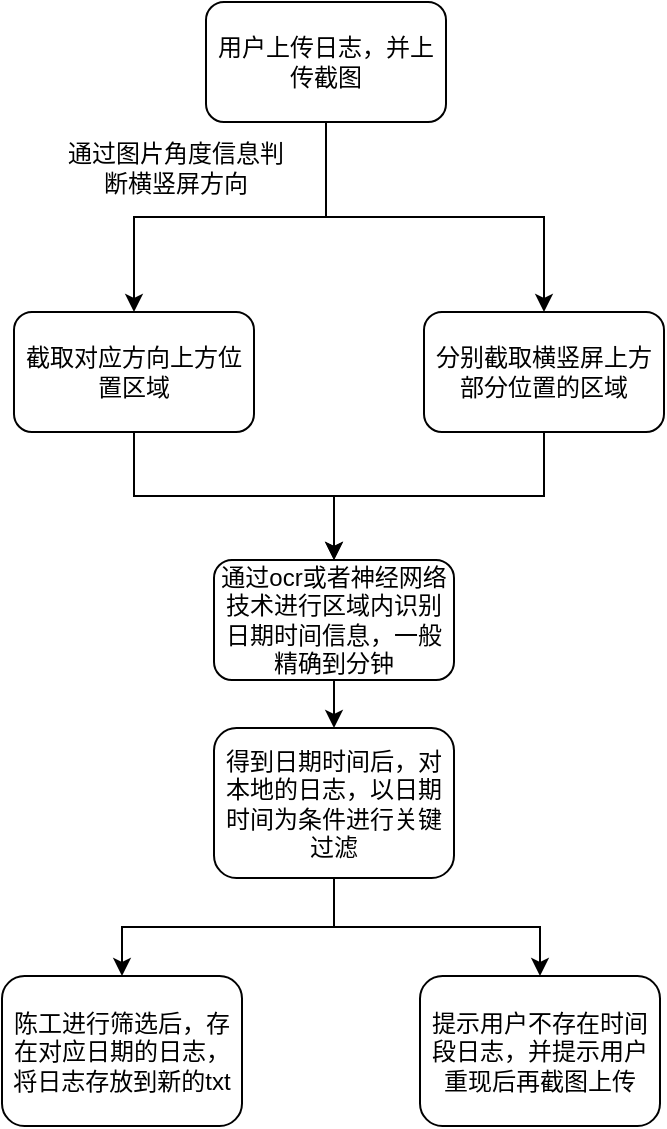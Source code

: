 <mxfile version="20.0.3" type="github">
  <diagram id="kOWwhhHk1qf3r78geNBB" name="Page-1">
    <mxGraphModel dx="1422" dy="706" grid="0" gridSize="10" guides="1" tooltips="1" connect="1" arrows="1" fold="1" page="1" pageScale="1" pageWidth="1169" pageHeight="827" math="0" shadow="0">
      <root>
        <mxCell id="0" />
        <mxCell id="1" parent="0" />
        <mxCell id="BXblng400dNcPuu1-Wi0-4" style="edgeStyle=orthogonalEdgeStyle;rounded=0;orthogonalLoop=1;jettySize=auto;html=1;exitX=0.5;exitY=1;exitDx=0;exitDy=0;" edge="1" parent="1" source="BXblng400dNcPuu1-Wi0-1" target="BXblng400dNcPuu1-Wi0-2">
          <mxGeometry relative="1" as="geometry" />
        </mxCell>
        <mxCell id="BXblng400dNcPuu1-Wi0-6" style="edgeStyle=orthogonalEdgeStyle;rounded=0;orthogonalLoop=1;jettySize=auto;html=1;exitX=0.5;exitY=1;exitDx=0;exitDy=0;" edge="1" parent="1" source="BXblng400dNcPuu1-Wi0-1" target="BXblng400dNcPuu1-Wi0-3">
          <mxGeometry relative="1" as="geometry" />
        </mxCell>
        <mxCell id="BXblng400dNcPuu1-Wi0-1" value="用户上传日志，并上传截图" style="rounded=1;whiteSpace=wrap;html=1;" vertex="1" parent="1">
          <mxGeometry x="437" y="45" width="120" height="60" as="geometry" />
        </mxCell>
        <mxCell id="BXblng400dNcPuu1-Wi0-8" style="edgeStyle=orthogonalEdgeStyle;rounded=0;orthogonalLoop=1;jettySize=auto;html=1;exitX=0.5;exitY=1;exitDx=0;exitDy=0;" edge="1" parent="1" source="BXblng400dNcPuu1-Wi0-2" target="BXblng400dNcPuu1-Wi0-7">
          <mxGeometry relative="1" as="geometry" />
        </mxCell>
        <mxCell id="BXblng400dNcPuu1-Wi0-2" value="截取对应方向上方位置区域" style="rounded=1;whiteSpace=wrap;html=1;" vertex="1" parent="1">
          <mxGeometry x="341" y="200" width="120" height="60" as="geometry" />
        </mxCell>
        <mxCell id="BXblng400dNcPuu1-Wi0-9" style="edgeStyle=orthogonalEdgeStyle;rounded=0;orthogonalLoop=1;jettySize=auto;html=1;exitX=0.5;exitY=1;exitDx=0;exitDy=0;" edge="1" parent="1" source="BXblng400dNcPuu1-Wi0-3" target="BXblng400dNcPuu1-Wi0-7">
          <mxGeometry relative="1" as="geometry" />
        </mxCell>
        <mxCell id="BXblng400dNcPuu1-Wi0-3" value="分别截取横竖屏上方部分位置的区域" style="rounded=1;whiteSpace=wrap;html=1;" vertex="1" parent="1">
          <mxGeometry x="546" y="200" width="120" height="60" as="geometry" />
        </mxCell>
        <mxCell id="BXblng400dNcPuu1-Wi0-5" value="通过图片角度信息判断横竖屏方向" style="text;html=1;strokeColor=none;fillColor=none;align=center;verticalAlign=middle;whiteSpace=wrap;rounded=0;" vertex="1" parent="1">
          <mxGeometry x="367" y="113" width="110" height="30" as="geometry" />
        </mxCell>
        <mxCell id="BXblng400dNcPuu1-Wi0-11" style="edgeStyle=orthogonalEdgeStyle;rounded=0;orthogonalLoop=1;jettySize=auto;html=1;exitX=0.5;exitY=1;exitDx=0;exitDy=0;" edge="1" parent="1" source="BXblng400dNcPuu1-Wi0-7" target="BXblng400dNcPuu1-Wi0-10">
          <mxGeometry relative="1" as="geometry" />
        </mxCell>
        <mxCell id="BXblng400dNcPuu1-Wi0-7" value="通过ocr或者神经网络技术进行区域内识别日期时间信息，一般精确到分钟" style="rounded=1;whiteSpace=wrap;html=1;" vertex="1" parent="1">
          <mxGeometry x="441" y="324" width="120" height="60" as="geometry" />
        </mxCell>
        <mxCell id="BXblng400dNcPuu1-Wi0-14" style="edgeStyle=orthogonalEdgeStyle;rounded=0;orthogonalLoop=1;jettySize=auto;html=1;exitX=0.5;exitY=1;exitDx=0;exitDy=0;" edge="1" parent="1" source="BXblng400dNcPuu1-Wi0-10" target="BXblng400dNcPuu1-Wi0-12">
          <mxGeometry relative="1" as="geometry" />
        </mxCell>
        <mxCell id="BXblng400dNcPuu1-Wi0-15" style="edgeStyle=orthogonalEdgeStyle;rounded=0;orthogonalLoop=1;jettySize=auto;html=1;exitX=0.5;exitY=1;exitDx=0;exitDy=0;" edge="1" parent="1" source="BXblng400dNcPuu1-Wi0-10" target="BXblng400dNcPuu1-Wi0-13">
          <mxGeometry relative="1" as="geometry" />
        </mxCell>
        <mxCell id="BXblng400dNcPuu1-Wi0-10" value="得到日期时间后，对本地的日志，以日期时间为条件进行关键过滤" style="rounded=1;whiteSpace=wrap;html=1;" vertex="1" parent="1">
          <mxGeometry x="441" y="408" width="120" height="75" as="geometry" />
        </mxCell>
        <mxCell id="BXblng400dNcPuu1-Wi0-12" value="陈工进行筛选后，存在对应日期的日志，将日志存放到新的txt" style="rounded=1;whiteSpace=wrap;html=1;" vertex="1" parent="1">
          <mxGeometry x="335" y="532" width="120" height="75" as="geometry" />
        </mxCell>
        <mxCell id="BXblng400dNcPuu1-Wi0-13" value="提示用户不存在时间段日志，并提示用户重现后再截图上传" style="rounded=1;whiteSpace=wrap;html=1;" vertex="1" parent="1">
          <mxGeometry x="544" y="532" width="120" height="75" as="geometry" />
        </mxCell>
      </root>
    </mxGraphModel>
  </diagram>
</mxfile>
